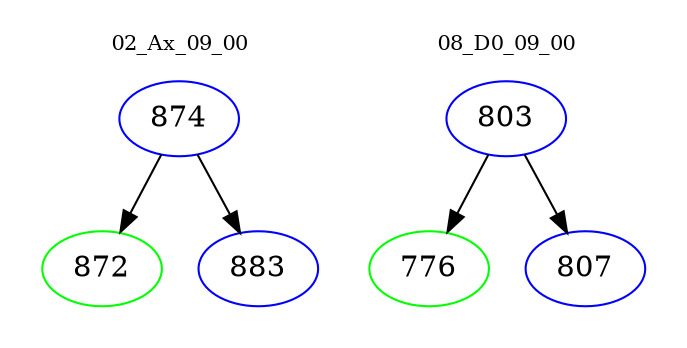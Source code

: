 digraph{
subgraph cluster_0 {
color = white
label = "02_Ax_09_00";
fontsize=10;
T0_874 [label="874", color="blue"]
T0_874 -> T0_872 [color="black"]
T0_872 [label="872", color="green"]
T0_874 -> T0_883 [color="black"]
T0_883 [label="883", color="blue"]
}
subgraph cluster_1 {
color = white
label = "08_D0_09_00";
fontsize=10;
T1_803 [label="803", color="blue"]
T1_803 -> T1_776 [color="black"]
T1_776 [label="776", color="green"]
T1_803 -> T1_807 [color="black"]
T1_807 [label="807", color="blue"]
}
}
